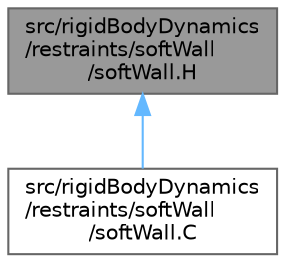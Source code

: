 digraph "src/rigidBodyDynamics/restraints/softWall/softWall.H"
{
 // LATEX_PDF_SIZE
  bgcolor="transparent";
  edge [fontname=Helvetica,fontsize=10,labelfontname=Helvetica,labelfontsize=10];
  node [fontname=Helvetica,fontsize=10,shape=box,height=0.2,width=0.4];
  Node1 [id="Node000001",label="src/rigidBodyDynamics\l/restraints/softWall\l/softWall.H",height=0.2,width=0.4,color="gray40", fillcolor="grey60", style="filled", fontcolor="black",tooltip=" "];
  Node1 -> Node2 [id="edge1_Node000001_Node000002",dir="back",color="steelblue1",style="solid",tooltip=" "];
  Node2 [id="Node000002",label="src/rigidBodyDynamics\l/restraints/softWall\l/softWall.C",height=0.2,width=0.4,color="grey40", fillcolor="white", style="filled",URL="$rigidBodyDynamics_2restraints_2softWall_2softWall_8C.html",tooltip=" "];
}
